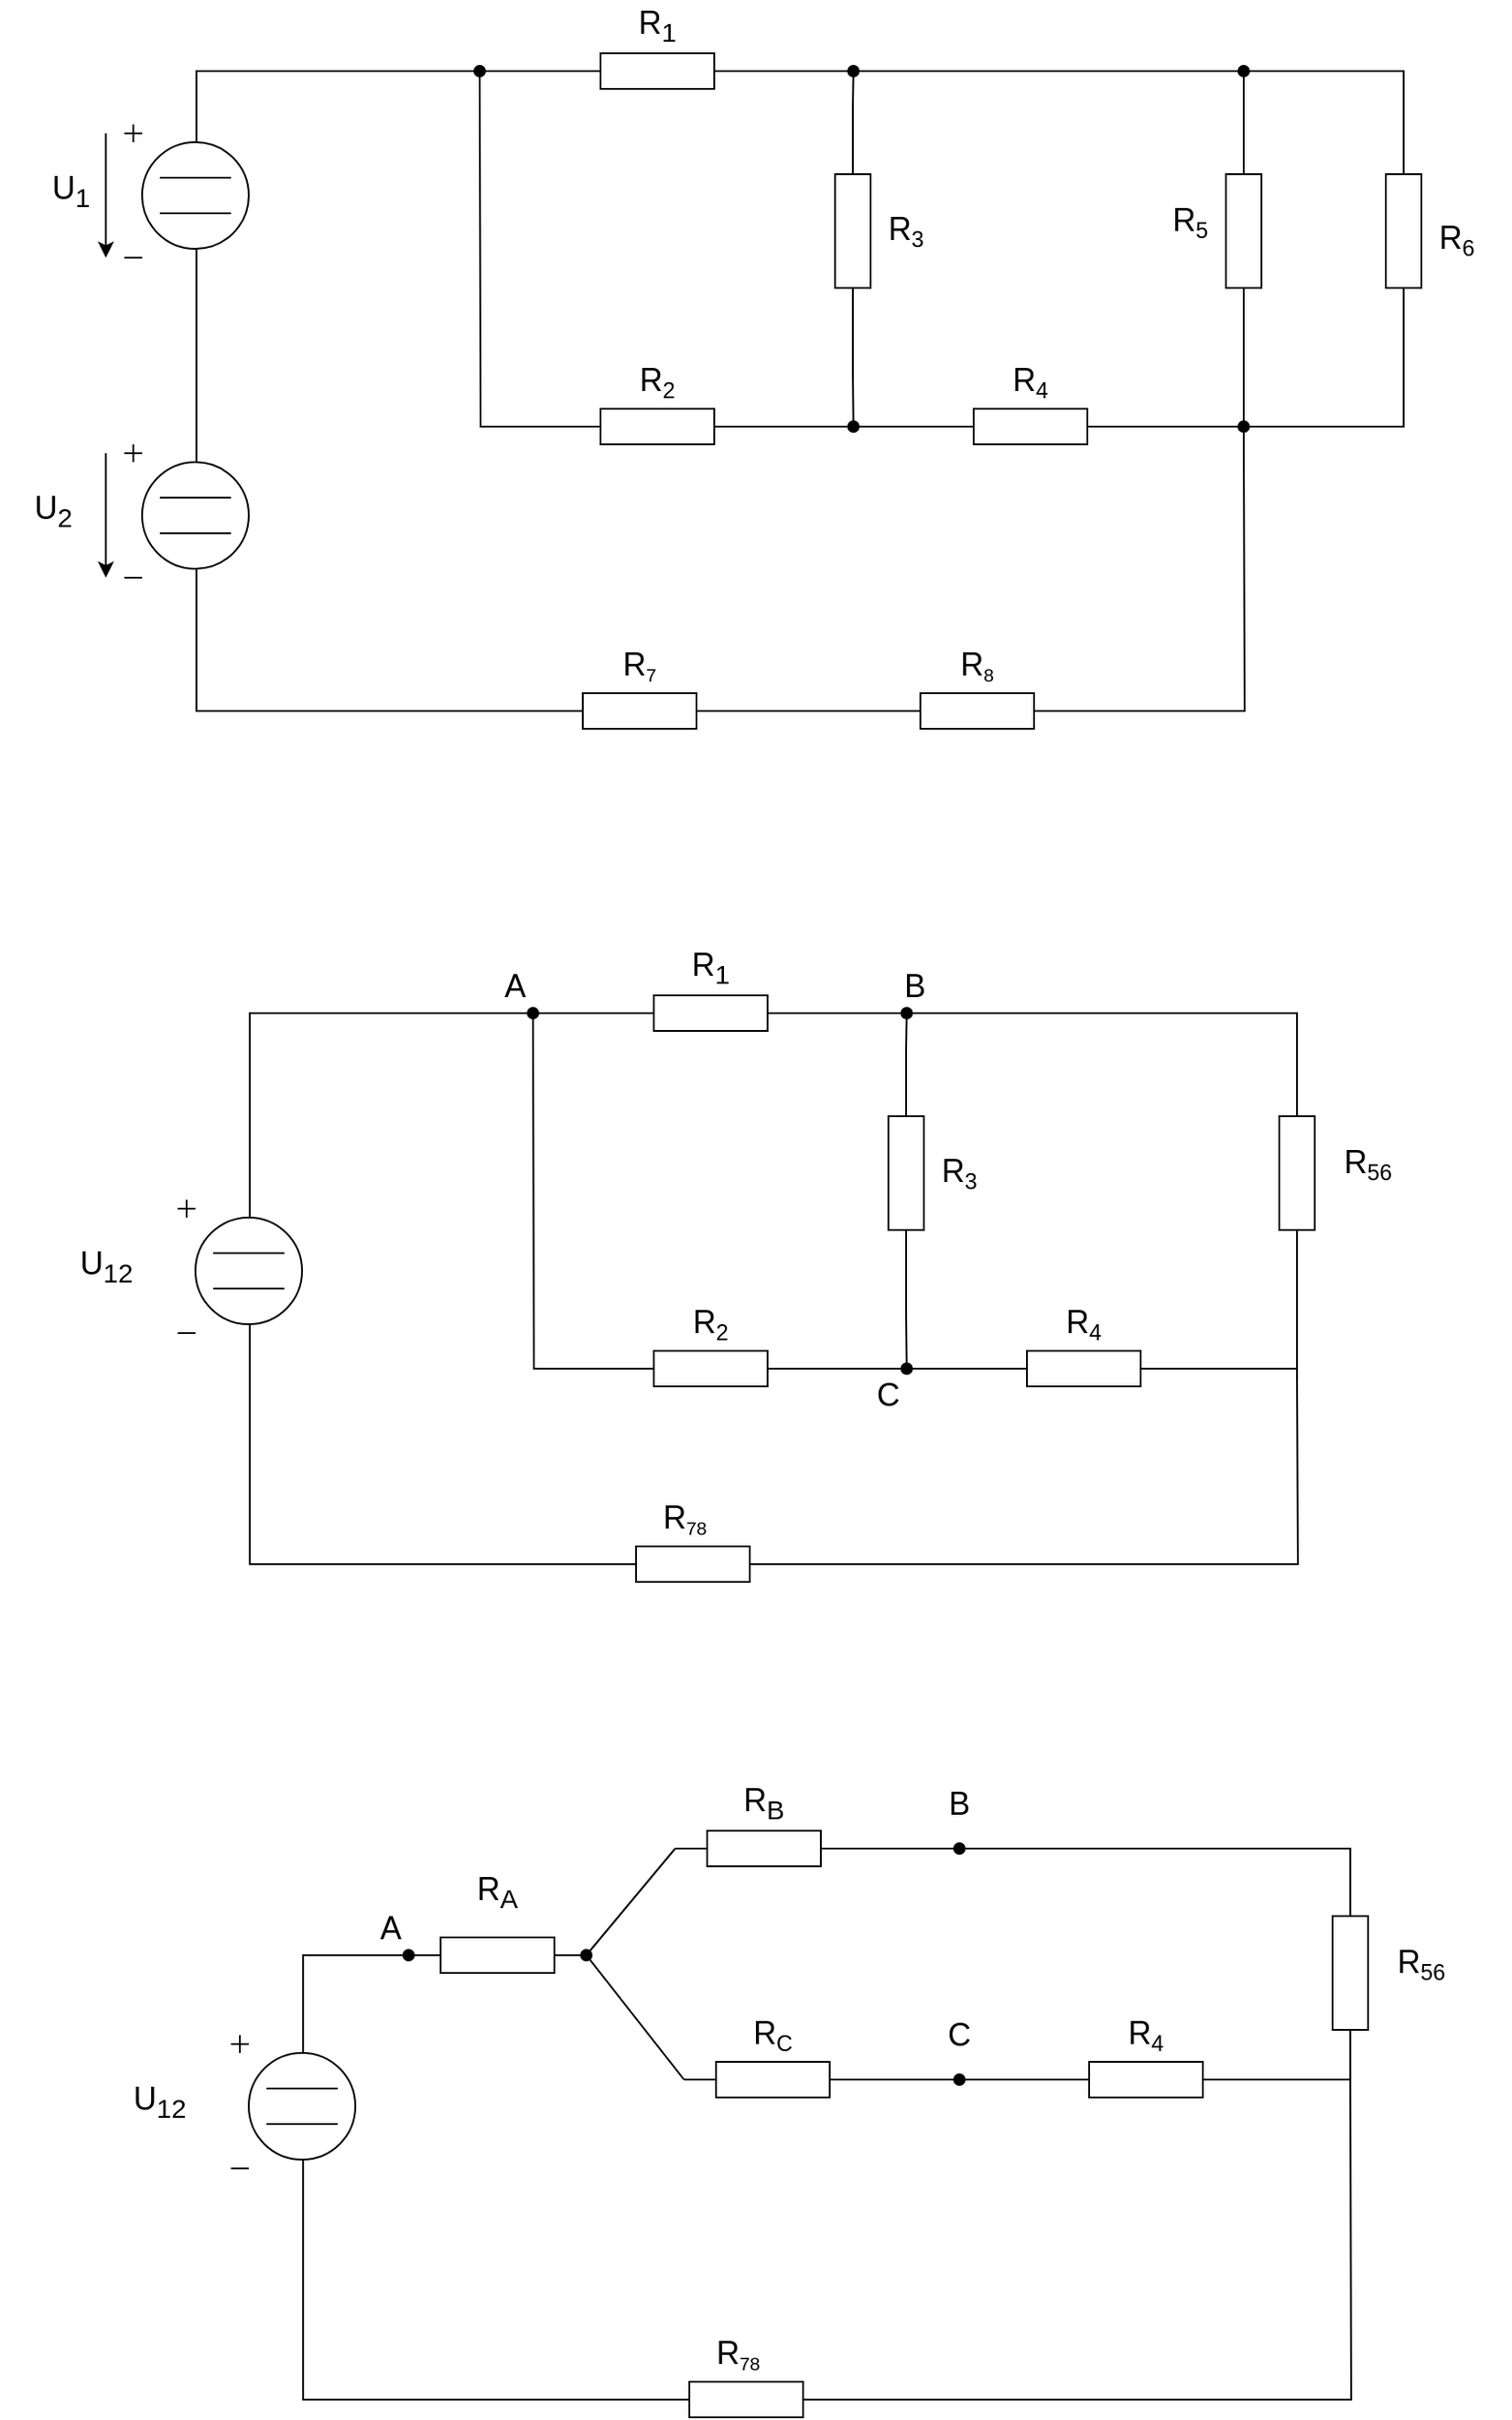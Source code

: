 <mxfile version="22.1.11" type="device">
  <diagram name="Page-1" id="16e2658f-23c8-b752-8be9-c03fbebb8bbe">
    <mxGraphModel dx="1593" dy="776" grid="1" gridSize="10" guides="1" tooltips="1" connect="1" arrows="1" fold="1" page="1" pageScale="1" pageWidth="1100" pageHeight="850" background="none" math="0" shadow="0">
      <root>
        <mxCell id="0" />
        <mxCell id="1" parent="0" />
        <mxCell id="HMnbTDJDtJ2RW0ANeaeE-1" value="" style="pointerEvents=1;verticalLabelPosition=bottom;shadow=0;dashed=0;align=center;html=1;verticalAlign=top;shape=mxgraph.electrical.signal_sources.dc_source_1;" parent="1" vertex="1">
          <mxGeometry x="130" y="310" width="70" height="75" as="geometry" />
        </mxCell>
        <mxCell id="HMnbTDJDtJ2RW0ANeaeE-2" value="" style="pointerEvents=1;verticalLabelPosition=bottom;shadow=0;dashed=0;align=center;html=1;verticalAlign=top;shape=mxgraph.electrical.signal_sources.dc_source_1;" parent="1" vertex="1">
          <mxGeometry x="130" y="490" width="70" height="75" as="geometry" />
        </mxCell>
        <mxCell id="HMnbTDJDtJ2RW0ANeaeE-3" style="edgeStyle=orthogonalEdgeStyle;rounded=0;orthogonalLoop=1;jettySize=auto;html=1;exitX=0.58;exitY=0.135;exitDx=0;exitDy=0;exitPerimeter=0;entryX=0.58;entryY=0.935;entryDx=0;entryDy=0;entryPerimeter=0;endArrow=none;endFill=0;" parent="1" source="HMnbTDJDtJ2RW0ANeaeE-2" target="HMnbTDJDtJ2RW0ANeaeE-1" edge="1">
          <mxGeometry relative="1" as="geometry" />
        </mxCell>
        <mxCell id="HMnbTDJDtJ2RW0ANeaeE-4" value="" style="endArrow=none;html=1;rounded=0;" parent="1" edge="1">
          <mxGeometry width="50" height="50" relative="1" as="geometry">
            <mxPoint x="150" y="340" as="sourcePoint" />
            <mxPoint x="190" y="340" as="targetPoint" />
          </mxGeometry>
        </mxCell>
        <mxCell id="HMnbTDJDtJ2RW0ANeaeE-5" value="" style="endArrow=none;html=1;rounded=0;" parent="1" edge="1">
          <mxGeometry width="50" height="50" relative="1" as="geometry">
            <mxPoint x="150" y="360" as="sourcePoint" />
            <mxPoint x="190" y="360" as="targetPoint" />
          </mxGeometry>
        </mxCell>
        <mxCell id="HMnbTDJDtJ2RW0ANeaeE-6" value="" style="endArrow=none;html=1;rounded=0;" parent="1" edge="1">
          <mxGeometry width="50" height="50" relative="1" as="geometry">
            <mxPoint x="150" y="520" as="sourcePoint" />
            <mxPoint x="190" y="520" as="targetPoint" />
          </mxGeometry>
        </mxCell>
        <mxCell id="HMnbTDJDtJ2RW0ANeaeE-7" value="" style="endArrow=none;html=1;rounded=0;" parent="1" edge="1">
          <mxGeometry width="50" height="50" relative="1" as="geometry">
            <mxPoint x="150" y="540" as="sourcePoint" />
            <mxPoint x="190" y="540" as="targetPoint" />
          </mxGeometry>
        </mxCell>
        <mxCell id="HMnbTDJDtJ2RW0ANeaeE-8" value="" style="pointerEvents=1;verticalLabelPosition=bottom;shadow=0;dashed=0;align=center;html=1;verticalAlign=top;shape=mxgraph.electrical.resistors.resistor_1;" parent="1" vertex="1">
          <mxGeometry x="370" y="630" width="100" height="20" as="geometry" />
        </mxCell>
        <mxCell id="HMnbTDJDtJ2RW0ANeaeE-20" style="edgeStyle=orthogonalEdgeStyle;rounded=0;orthogonalLoop=1;jettySize=auto;html=1;exitX=1;exitY=0.5;exitDx=0;exitDy=0;exitPerimeter=0;endArrow=oval;endFill=1;" parent="1" source="HMnbTDJDtJ2RW0ANeaeE-9" edge="1">
          <mxGeometry relative="1" as="geometry">
            <mxPoint x="760" y="480" as="targetPoint" />
          </mxGeometry>
        </mxCell>
        <mxCell id="HMnbTDJDtJ2RW0ANeaeE-9" value="" style="pointerEvents=1;verticalLabelPosition=bottom;shadow=0;dashed=0;align=center;html=1;verticalAlign=top;shape=mxgraph.electrical.resistors.resistor_1;" parent="1" vertex="1">
          <mxGeometry x="560" y="630" width="100" height="20" as="geometry" />
        </mxCell>
        <mxCell id="HMnbTDJDtJ2RW0ANeaeE-26" style="edgeStyle=orthogonalEdgeStyle;rounded=0;orthogonalLoop=1;jettySize=auto;html=1;exitX=0;exitY=0.5;exitDx=0;exitDy=0;exitPerimeter=0;endArrow=oval;endFill=1;" parent="1" source="HMnbTDJDtJ2RW0ANeaeE-10" edge="1">
          <mxGeometry relative="1" as="geometry">
            <mxPoint x="330" y="280.0" as="targetPoint" />
          </mxGeometry>
        </mxCell>
        <mxCell id="HMnbTDJDtJ2RW0ANeaeE-10" value="" style="pointerEvents=1;verticalLabelPosition=bottom;shadow=0;dashed=0;align=center;html=1;verticalAlign=top;shape=mxgraph.electrical.resistors.resistor_1;" parent="1" vertex="1">
          <mxGeometry x="380" y="470" width="100" height="20" as="geometry" />
        </mxCell>
        <mxCell id="HMnbTDJDtJ2RW0ANeaeE-11" value="" style="pointerEvents=1;verticalLabelPosition=bottom;shadow=0;dashed=0;align=center;html=1;verticalAlign=top;shape=mxgraph.electrical.resistors.resistor_1;" parent="1" vertex="1">
          <mxGeometry x="590" y="470" width="100" height="20" as="geometry" />
        </mxCell>
        <mxCell id="HMnbTDJDtJ2RW0ANeaeE-12" value="" style="pointerEvents=1;verticalLabelPosition=bottom;shadow=0;dashed=0;align=center;html=1;verticalAlign=top;shape=mxgraph.electrical.resistors.resistor_1;" parent="1" vertex="1">
          <mxGeometry x="380" y="270" width="100" height="20" as="geometry" />
        </mxCell>
        <mxCell id="HMnbTDJDtJ2RW0ANeaeE-24" style="edgeStyle=orthogonalEdgeStyle;rounded=0;orthogonalLoop=1;jettySize=auto;html=1;exitX=0;exitY=0.5;exitDx=0;exitDy=0;exitPerimeter=0;endArrow=oval;endFill=1;" parent="1" source="HMnbTDJDtJ2RW0ANeaeE-13" edge="1">
          <mxGeometry relative="1" as="geometry">
            <mxPoint x="540.333" y="280.0" as="targetPoint" />
          </mxGeometry>
        </mxCell>
        <mxCell id="HMnbTDJDtJ2RW0ANeaeE-27" style="edgeStyle=orthogonalEdgeStyle;rounded=0;orthogonalLoop=1;jettySize=auto;html=1;exitX=1;exitY=0.5;exitDx=0;exitDy=0;exitPerimeter=0;endArrow=oval;endFill=1;" parent="1" source="HMnbTDJDtJ2RW0ANeaeE-13" edge="1">
          <mxGeometry relative="1" as="geometry">
            <mxPoint x="540.333" y="480" as="targetPoint" />
          </mxGeometry>
        </mxCell>
        <mxCell id="HMnbTDJDtJ2RW0ANeaeE-13" value="" style="pointerEvents=1;verticalLabelPosition=bottom;shadow=0;dashed=0;align=center;html=1;verticalAlign=top;shape=mxgraph.electrical.resistors.resistor_1;rotation=90;" parent="1" vertex="1">
          <mxGeometry x="490" y="360" width="100" height="20" as="geometry" />
        </mxCell>
        <mxCell id="HMnbTDJDtJ2RW0ANeaeE-14" value="" style="pointerEvents=1;verticalLabelPosition=bottom;shadow=0;dashed=0;align=center;html=1;verticalAlign=top;shape=mxgraph.electrical.resistors.resistor_1;rotation=90;" parent="1" vertex="1">
          <mxGeometry x="710" y="360" width="100" height="20" as="geometry" />
        </mxCell>
        <mxCell id="HMnbTDJDtJ2RW0ANeaeE-19" style="edgeStyle=orthogonalEdgeStyle;rounded=0;orthogonalLoop=1;jettySize=auto;html=1;exitX=1;exitY=0.5;exitDx=0;exitDy=0;exitPerimeter=0;endArrow=none;endFill=0;" parent="1" source="HMnbTDJDtJ2RW0ANeaeE-15" edge="1">
          <mxGeometry relative="1" as="geometry">
            <mxPoint x="760" y="480" as="targetPoint" />
            <Array as="points">
              <mxPoint x="850" y="480" />
            </Array>
          </mxGeometry>
        </mxCell>
        <mxCell id="HMnbTDJDtJ2RW0ANeaeE-22" style="edgeStyle=orthogonalEdgeStyle;rounded=0;orthogonalLoop=1;jettySize=auto;html=1;exitX=0;exitY=0.5;exitDx=0;exitDy=0;exitPerimeter=0;endArrow=oval;endFill=1;" parent="1" source="HMnbTDJDtJ2RW0ANeaeE-15" edge="1">
          <mxGeometry relative="1" as="geometry">
            <mxPoint x="760" y="280.0" as="targetPoint" />
            <Array as="points">
              <mxPoint x="850" y="280" />
            </Array>
          </mxGeometry>
        </mxCell>
        <mxCell id="HMnbTDJDtJ2RW0ANeaeE-15" value="" style="pointerEvents=1;verticalLabelPosition=bottom;shadow=0;dashed=0;align=center;html=1;verticalAlign=top;shape=mxgraph.electrical.resistors.resistor_1;rotation=90;" parent="1" vertex="1">
          <mxGeometry x="800" y="360" width="100" height="20" as="geometry" />
        </mxCell>
        <mxCell id="HMnbTDJDtJ2RW0ANeaeE-16" style="edgeStyle=orthogonalEdgeStyle;rounded=0;orthogonalLoop=1;jettySize=auto;html=1;exitX=0.58;exitY=0.935;exitDx=0;exitDy=0;exitPerimeter=0;entryX=0;entryY=0.5;entryDx=0;entryDy=0;entryPerimeter=0;endArrow=none;endFill=0;" parent="1" source="HMnbTDJDtJ2RW0ANeaeE-2" target="HMnbTDJDtJ2RW0ANeaeE-8" edge="1">
          <mxGeometry relative="1" as="geometry">
            <Array as="points">
              <mxPoint x="171" y="640" />
            </Array>
          </mxGeometry>
        </mxCell>
        <mxCell id="HMnbTDJDtJ2RW0ANeaeE-17" style="edgeStyle=orthogonalEdgeStyle;rounded=0;orthogonalLoop=1;jettySize=auto;html=1;exitX=1;exitY=0.5;exitDx=0;exitDy=0;exitPerimeter=0;entryX=0;entryY=0.5;entryDx=0;entryDy=0;entryPerimeter=0;endArrow=none;endFill=0;" parent="1" source="HMnbTDJDtJ2RW0ANeaeE-8" target="HMnbTDJDtJ2RW0ANeaeE-9" edge="1">
          <mxGeometry relative="1" as="geometry" />
        </mxCell>
        <mxCell id="HMnbTDJDtJ2RW0ANeaeE-18" style="edgeStyle=orthogonalEdgeStyle;rounded=0;orthogonalLoop=1;jettySize=auto;html=1;exitX=1;exitY=0.5;exitDx=0;exitDy=0;exitPerimeter=0;entryX=1;entryY=0.5;entryDx=0;entryDy=0;entryPerimeter=0;endArrow=none;endFill=0;" parent="1" source="HMnbTDJDtJ2RW0ANeaeE-11" target="HMnbTDJDtJ2RW0ANeaeE-14" edge="1">
          <mxGeometry relative="1" as="geometry" />
        </mxCell>
        <mxCell id="HMnbTDJDtJ2RW0ANeaeE-21" style="edgeStyle=orthogonalEdgeStyle;rounded=0;orthogonalLoop=1;jettySize=auto;html=1;exitX=1;exitY=0.5;exitDx=0;exitDy=0;exitPerimeter=0;entryX=0;entryY=0.5;entryDx=0;entryDy=0;entryPerimeter=0;endArrow=none;endFill=0;" parent="1" source="HMnbTDJDtJ2RW0ANeaeE-12" target="HMnbTDJDtJ2RW0ANeaeE-14" edge="1">
          <mxGeometry relative="1" as="geometry" />
        </mxCell>
        <mxCell id="HMnbTDJDtJ2RW0ANeaeE-23" style="edgeStyle=orthogonalEdgeStyle;rounded=0;orthogonalLoop=1;jettySize=auto;html=1;exitX=0.58;exitY=0.135;exitDx=0;exitDy=0;exitPerimeter=0;entryX=0;entryY=0.5;entryDx=0;entryDy=0;entryPerimeter=0;endArrow=none;endFill=0;" parent="1" source="HMnbTDJDtJ2RW0ANeaeE-1" target="HMnbTDJDtJ2RW0ANeaeE-12" edge="1">
          <mxGeometry relative="1" as="geometry">
            <Array as="points">
              <mxPoint x="171" y="280" />
            </Array>
          </mxGeometry>
        </mxCell>
        <mxCell id="HMnbTDJDtJ2RW0ANeaeE-25" style="edgeStyle=orthogonalEdgeStyle;rounded=0;orthogonalLoop=1;jettySize=auto;html=1;exitX=1;exitY=0.5;exitDx=0;exitDy=0;exitPerimeter=0;entryX=0;entryY=0.5;entryDx=0;entryDy=0;entryPerimeter=0;endArrow=none;endFill=0;" parent="1" source="HMnbTDJDtJ2RW0ANeaeE-10" target="HMnbTDJDtJ2RW0ANeaeE-11" edge="1">
          <mxGeometry relative="1" as="geometry" />
        </mxCell>
        <mxCell id="HMnbTDJDtJ2RW0ANeaeE-28" value="&lt;font style=&quot;font-size: 18px;&quot;&gt;U&lt;sub&gt;1&lt;/sub&gt;&lt;/font&gt;" style="text;html=1;strokeColor=none;fillColor=none;align=center;verticalAlign=middle;whiteSpace=wrap;rounded=0;" parent="1" vertex="1">
          <mxGeometry x="70" y="332.5" width="60" height="30" as="geometry" />
        </mxCell>
        <mxCell id="HMnbTDJDtJ2RW0ANeaeE-29" value="&lt;font style=&quot;font-size: 18px;&quot;&gt;U&lt;sub&gt;2&lt;/sub&gt;&lt;/font&gt;" style="text;html=1;strokeColor=none;fillColor=none;align=center;verticalAlign=middle;whiteSpace=wrap;rounded=0;" parent="1" vertex="1">
          <mxGeometry x="60" y="512.5" width="60" height="30" as="geometry" />
        </mxCell>
        <mxCell id="HMnbTDJDtJ2RW0ANeaeE-30" value="&lt;span style=&quot;font-size: 18px;&quot;&gt;R&lt;sub&gt;1&lt;/sub&gt;&lt;/span&gt;" style="text;html=1;strokeColor=none;fillColor=none;align=center;verticalAlign=middle;whiteSpace=wrap;rounded=0;" parent="1" vertex="1">
          <mxGeometry x="400" y="240" width="60" height="30" as="geometry" />
        </mxCell>
        <mxCell id="HMnbTDJDtJ2RW0ANeaeE-31" value="&lt;span style=&quot;font-size: 18px;&quot;&gt;R&lt;/span&gt;&lt;span style=&quot;font-size: 15px;&quot;&gt;&lt;sub&gt;2&lt;/sub&gt;&lt;/span&gt;" style="text;html=1;strokeColor=none;fillColor=none;align=center;verticalAlign=middle;whiteSpace=wrap;rounded=0;" parent="1" vertex="1">
          <mxGeometry x="400" y="440" width="60" height="30" as="geometry" />
        </mxCell>
        <mxCell id="HMnbTDJDtJ2RW0ANeaeE-32" value="&lt;span style=&quot;font-size: 18px;&quot;&gt;R&lt;/span&gt;&lt;span style=&quot;font-size: 15px;&quot;&gt;&lt;sub&gt;3&lt;/sub&gt;&lt;/span&gt;" style="text;html=1;strokeColor=none;fillColor=none;align=center;verticalAlign=middle;whiteSpace=wrap;rounded=0;" parent="1" vertex="1">
          <mxGeometry x="540" y="355" width="60" height="30" as="geometry" />
        </mxCell>
        <mxCell id="HMnbTDJDtJ2RW0ANeaeE-33" value="&lt;span style=&quot;font-size: 18px;&quot;&gt;R&lt;/span&gt;&lt;span style=&quot;font-size: 15px;&quot;&gt;&lt;sub&gt;4&lt;/sub&gt;&lt;/span&gt;" style="text;html=1;strokeColor=none;fillColor=none;align=center;verticalAlign=middle;whiteSpace=wrap;rounded=0;" parent="1" vertex="1">
          <mxGeometry x="610" y="440" width="60" height="30" as="geometry" />
        </mxCell>
        <mxCell id="HMnbTDJDtJ2RW0ANeaeE-34" value="&lt;span style=&quot;font-size: 18px;&quot;&gt;R&lt;/span&gt;&lt;span style=&quot;font-size: 15px;&quot;&gt;&lt;sub&gt;5&lt;/sub&gt;&lt;/span&gt;" style="text;html=1;strokeColor=none;fillColor=none;align=center;verticalAlign=middle;whiteSpace=wrap;rounded=0;" parent="1" vertex="1">
          <mxGeometry x="700" y="350" width="60" height="30" as="geometry" />
        </mxCell>
        <mxCell id="HMnbTDJDtJ2RW0ANeaeE-35" value="&lt;span style=&quot;font-size: 18px;&quot;&gt;R&lt;/span&gt;&lt;span style=&quot;font-size: 15px;&quot;&gt;&lt;sub&gt;6&lt;/sub&gt;&lt;/span&gt;" style="text;html=1;strokeColor=none;fillColor=none;align=center;verticalAlign=middle;whiteSpace=wrap;rounded=0;" parent="1" vertex="1">
          <mxGeometry x="850" y="360" width="60" height="30" as="geometry" />
        </mxCell>
        <mxCell id="HMnbTDJDtJ2RW0ANeaeE-36" value="&lt;span style=&quot;font-size: 18px;&quot;&gt;R&lt;/span&gt;&lt;span style=&quot;font-size: 12.5px;&quot;&gt;&lt;sub&gt;7&lt;/sub&gt;&lt;/span&gt;" style="text;html=1;strokeColor=none;fillColor=none;align=center;verticalAlign=middle;whiteSpace=wrap;rounded=0;" parent="1" vertex="1">
          <mxGeometry x="390" y="600" width="60" height="30" as="geometry" />
        </mxCell>
        <mxCell id="HMnbTDJDtJ2RW0ANeaeE-37" value="&lt;span style=&quot;font-size: 18px;&quot;&gt;R&lt;/span&gt;&lt;span style=&quot;font-size: 12.5px;&quot;&gt;&lt;sub&gt;8&lt;/sub&gt;&lt;/span&gt;" style="text;html=1;strokeColor=none;fillColor=none;align=center;verticalAlign=middle;whiteSpace=wrap;rounded=0;" parent="1" vertex="1">
          <mxGeometry x="580" y="600" width="60" height="30" as="geometry" />
        </mxCell>
        <mxCell id="HMnbTDJDtJ2RW0ANeaeE-38" value="" style="pointerEvents=1;verticalLabelPosition=bottom;shadow=0;dashed=0;align=center;html=1;verticalAlign=top;shape=mxgraph.electrical.signal_sources.dc_source_1;" parent="1" vertex="1">
          <mxGeometry x="160" y="915" width="70" height="75" as="geometry" />
        </mxCell>
        <mxCell id="HMnbTDJDtJ2RW0ANeaeE-41" value="" style="endArrow=none;html=1;rounded=0;" parent="1" edge="1">
          <mxGeometry width="50" height="50" relative="1" as="geometry">
            <mxPoint x="180" y="945" as="sourcePoint" />
            <mxPoint x="220" y="945" as="targetPoint" />
          </mxGeometry>
        </mxCell>
        <mxCell id="HMnbTDJDtJ2RW0ANeaeE-42" value="" style="endArrow=none;html=1;rounded=0;" parent="1" edge="1">
          <mxGeometry width="50" height="50" relative="1" as="geometry">
            <mxPoint x="180" y="965" as="sourcePoint" />
            <mxPoint x="220" y="965" as="targetPoint" />
          </mxGeometry>
        </mxCell>
        <mxCell id="HMnbTDJDtJ2RW0ANeaeE-75" style="edgeStyle=orthogonalEdgeStyle;rounded=0;orthogonalLoop=1;jettySize=auto;html=1;exitX=1;exitY=0.5;exitDx=0;exitDy=0;exitPerimeter=0;endArrow=none;endFill=0;" parent="1" source="HMnbTDJDtJ2RW0ANeaeE-45" edge="1">
          <mxGeometry relative="1" as="geometry">
            <mxPoint x="790" y="1010" as="targetPoint" />
          </mxGeometry>
        </mxCell>
        <mxCell id="HMnbTDJDtJ2RW0ANeaeE-45" value="" style="pointerEvents=1;verticalLabelPosition=bottom;shadow=0;dashed=0;align=center;html=1;verticalAlign=top;shape=mxgraph.electrical.resistors.resistor_1;" parent="1" vertex="1">
          <mxGeometry x="400" y="1110" width="100" height="20" as="geometry" />
        </mxCell>
        <mxCell id="HMnbTDJDtJ2RW0ANeaeE-48" style="edgeStyle=orthogonalEdgeStyle;rounded=0;orthogonalLoop=1;jettySize=auto;html=1;exitX=0;exitY=0.5;exitDx=0;exitDy=0;exitPerimeter=0;endArrow=oval;endFill=1;" parent="1" source="HMnbTDJDtJ2RW0ANeaeE-49" edge="1">
          <mxGeometry relative="1" as="geometry">
            <mxPoint x="360" y="810.0" as="targetPoint" />
          </mxGeometry>
        </mxCell>
        <mxCell id="HMnbTDJDtJ2RW0ANeaeE-49" value="" style="pointerEvents=1;verticalLabelPosition=bottom;shadow=0;dashed=0;align=center;html=1;verticalAlign=top;shape=mxgraph.electrical.resistors.resistor_1;" parent="1" vertex="1">
          <mxGeometry x="410" y="1000" width="100" height="20" as="geometry" />
        </mxCell>
        <mxCell id="HMnbTDJDtJ2RW0ANeaeE-50" value="" style="pointerEvents=1;verticalLabelPosition=bottom;shadow=0;dashed=0;align=center;html=1;verticalAlign=top;shape=mxgraph.electrical.resistors.resistor_1;" parent="1" vertex="1">
          <mxGeometry x="620" y="1000" width="100" height="20" as="geometry" />
        </mxCell>
        <mxCell id="HMnbTDJDtJ2RW0ANeaeE-51" value="" style="pointerEvents=1;verticalLabelPosition=bottom;shadow=0;dashed=0;align=center;html=1;verticalAlign=top;shape=mxgraph.electrical.resistors.resistor_1;" parent="1" vertex="1">
          <mxGeometry x="410" y="800" width="100" height="20" as="geometry" />
        </mxCell>
        <mxCell id="HMnbTDJDtJ2RW0ANeaeE-52" style="edgeStyle=orthogonalEdgeStyle;rounded=0;orthogonalLoop=1;jettySize=auto;html=1;exitX=0;exitY=0.5;exitDx=0;exitDy=0;exitPerimeter=0;endArrow=oval;endFill=1;" parent="1" source="HMnbTDJDtJ2RW0ANeaeE-54" edge="1">
          <mxGeometry relative="1" as="geometry">
            <mxPoint x="570.333" y="810.0" as="targetPoint" />
          </mxGeometry>
        </mxCell>
        <mxCell id="HMnbTDJDtJ2RW0ANeaeE-53" style="edgeStyle=orthogonalEdgeStyle;rounded=0;orthogonalLoop=1;jettySize=auto;html=1;exitX=1;exitY=0.5;exitDx=0;exitDy=0;exitPerimeter=0;endArrow=oval;endFill=1;" parent="1" source="HMnbTDJDtJ2RW0ANeaeE-54" edge="1">
          <mxGeometry relative="1" as="geometry">
            <mxPoint x="570.333" y="1010" as="targetPoint" />
          </mxGeometry>
        </mxCell>
        <mxCell id="HMnbTDJDtJ2RW0ANeaeE-54" value="" style="pointerEvents=1;verticalLabelPosition=bottom;shadow=0;dashed=0;align=center;html=1;verticalAlign=top;shape=mxgraph.electrical.resistors.resistor_1;rotation=90;" parent="1" vertex="1">
          <mxGeometry x="520" y="890" width="100" height="20" as="geometry" />
        </mxCell>
        <mxCell id="HMnbTDJDtJ2RW0ANeaeE-55" value="" style="pointerEvents=1;verticalLabelPosition=bottom;shadow=0;dashed=0;align=center;html=1;verticalAlign=top;shape=mxgraph.electrical.resistors.resistor_1;rotation=90;" parent="1" vertex="1">
          <mxGeometry x="740" y="890" width="100" height="20" as="geometry" />
        </mxCell>
        <mxCell id="HMnbTDJDtJ2RW0ANeaeE-59" style="edgeStyle=orthogonalEdgeStyle;rounded=0;orthogonalLoop=1;jettySize=auto;html=1;exitX=0.58;exitY=0.935;exitDx=0;exitDy=0;exitPerimeter=0;entryX=0;entryY=0.5;entryDx=0;entryDy=0;entryPerimeter=0;endArrow=none;endFill=0;" parent="1" source="HMnbTDJDtJ2RW0ANeaeE-38" target="HMnbTDJDtJ2RW0ANeaeE-45" edge="1">
          <mxGeometry relative="1" as="geometry">
            <Array as="points">
              <mxPoint x="201" y="1120" />
            </Array>
            <mxPoint x="200.6" y="1090.125" as="sourcePoint" />
          </mxGeometry>
        </mxCell>
        <mxCell id="HMnbTDJDtJ2RW0ANeaeE-61" style="edgeStyle=orthogonalEdgeStyle;rounded=0;orthogonalLoop=1;jettySize=auto;html=1;exitX=1;exitY=0.5;exitDx=0;exitDy=0;exitPerimeter=0;entryX=1;entryY=0.5;entryDx=0;entryDy=0;entryPerimeter=0;endArrow=none;endFill=0;" parent="1" source="HMnbTDJDtJ2RW0ANeaeE-50" target="HMnbTDJDtJ2RW0ANeaeE-55" edge="1">
          <mxGeometry relative="1" as="geometry" />
        </mxCell>
        <mxCell id="HMnbTDJDtJ2RW0ANeaeE-62" style="edgeStyle=orthogonalEdgeStyle;rounded=0;orthogonalLoop=1;jettySize=auto;html=1;exitX=1;exitY=0.5;exitDx=0;exitDy=0;exitPerimeter=0;entryX=0;entryY=0.5;entryDx=0;entryDy=0;entryPerimeter=0;endArrow=none;endFill=0;" parent="1" source="HMnbTDJDtJ2RW0ANeaeE-51" target="HMnbTDJDtJ2RW0ANeaeE-55" edge="1">
          <mxGeometry relative="1" as="geometry" />
        </mxCell>
        <mxCell id="HMnbTDJDtJ2RW0ANeaeE-63" style="edgeStyle=orthogonalEdgeStyle;rounded=0;orthogonalLoop=1;jettySize=auto;html=1;exitX=0.58;exitY=0.135;exitDx=0;exitDy=0;exitPerimeter=0;entryX=0;entryY=0.5;entryDx=0;entryDy=0;entryPerimeter=0;endArrow=none;endFill=0;" parent="1" source="HMnbTDJDtJ2RW0ANeaeE-38" target="HMnbTDJDtJ2RW0ANeaeE-51" edge="1">
          <mxGeometry relative="1" as="geometry">
            <Array as="points">
              <mxPoint x="201" y="810" />
            </Array>
          </mxGeometry>
        </mxCell>
        <mxCell id="HMnbTDJDtJ2RW0ANeaeE-64" style="edgeStyle=orthogonalEdgeStyle;rounded=0;orthogonalLoop=1;jettySize=auto;html=1;exitX=1;exitY=0.5;exitDx=0;exitDy=0;exitPerimeter=0;entryX=0;entryY=0.5;entryDx=0;entryDy=0;entryPerimeter=0;endArrow=none;endFill=0;" parent="1" source="HMnbTDJDtJ2RW0ANeaeE-49" target="HMnbTDJDtJ2RW0ANeaeE-50" edge="1">
          <mxGeometry relative="1" as="geometry" />
        </mxCell>
        <mxCell id="HMnbTDJDtJ2RW0ANeaeE-65" value="&lt;font style=&quot;font-size: 18px;&quot;&gt;U&lt;sub&gt;12&lt;/sub&gt;&lt;/font&gt;" style="text;html=1;strokeColor=none;fillColor=none;align=center;verticalAlign=middle;whiteSpace=wrap;rounded=0;" parent="1" vertex="1">
          <mxGeometry x="90" y="937.5" width="60" height="30" as="geometry" />
        </mxCell>
        <mxCell id="HMnbTDJDtJ2RW0ANeaeE-67" value="&lt;span style=&quot;font-size: 18px;&quot;&gt;R&lt;sub&gt;1&lt;/sub&gt;&lt;/span&gt;" style="text;html=1;strokeColor=none;fillColor=none;align=center;verticalAlign=middle;whiteSpace=wrap;rounded=0;" parent="1" vertex="1">
          <mxGeometry x="430" y="770" width="60" height="30" as="geometry" />
        </mxCell>
        <mxCell id="HMnbTDJDtJ2RW0ANeaeE-68" value="&lt;span style=&quot;font-size: 18px;&quot;&gt;R&lt;/span&gt;&lt;span style=&quot;font-size: 15px;&quot;&gt;&lt;sub&gt;2&lt;/sub&gt;&lt;/span&gt;" style="text;html=1;strokeColor=none;fillColor=none;align=center;verticalAlign=middle;whiteSpace=wrap;rounded=0;" parent="1" vertex="1">
          <mxGeometry x="430" y="970" width="60" height="30" as="geometry" />
        </mxCell>
        <mxCell id="HMnbTDJDtJ2RW0ANeaeE-69" value="&lt;span style=&quot;font-size: 18px;&quot;&gt;R&lt;/span&gt;&lt;span style=&quot;font-size: 15px;&quot;&gt;&lt;sub&gt;3&lt;/sub&gt;&lt;/span&gt;" style="text;html=1;strokeColor=none;fillColor=none;align=center;verticalAlign=middle;whiteSpace=wrap;rounded=0;" parent="1" vertex="1">
          <mxGeometry x="570" y="885" width="60" height="30" as="geometry" />
        </mxCell>
        <mxCell id="HMnbTDJDtJ2RW0ANeaeE-70" value="&lt;span style=&quot;font-size: 18px;&quot;&gt;R&lt;/span&gt;&lt;span style=&quot;font-size: 15px;&quot;&gt;&lt;sub&gt;4&lt;/sub&gt;&lt;/span&gt;" style="text;html=1;strokeColor=none;fillColor=none;align=center;verticalAlign=middle;whiteSpace=wrap;rounded=0;" parent="1" vertex="1">
          <mxGeometry x="640" y="970" width="60" height="30" as="geometry" />
        </mxCell>
        <mxCell id="HMnbTDJDtJ2RW0ANeaeE-71" value="&lt;span style=&quot;font-size: 18px;&quot;&gt;R&lt;/span&gt;&lt;span style=&quot;font-size: 15px;&quot;&gt;&lt;sub&gt;56&lt;/sub&gt;&lt;/span&gt;" style="text;html=1;strokeColor=none;fillColor=none;align=center;verticalAlign=middle;whiteSpace=wrap;rounded=0;" parent="1" vertex="1">
          <mxGeometry x="800" y="880" width="60" height="30" as="geometry" />
        </mxCell>
        <mxCell id="HMnbTDJDtJ2RW0ANeaeE-74" value="&lt;span style=&quot;font-size: 18px;&quot;&gt;R&lt;/span&gt;&lt;span style=&quot;font-size: 12.5px;&quot;&gt;&lt;sub&gt;78&lt;/sub&gt;&lt;/span&gt;" style="text;html=1;strokeColor=none;fillColor=none;align=center;verticalAlign=middle;whiteSpace=wrap;rounded=0;" parent="1" vertex="1">
          <mxGeometry x="421" y="1080" width="49" height="30" as="geometry" />
        </mxCell>
        <mxCell id="HMnbTDJDtJ2RW0ANeaeE-76" value="" style="endArrow=classic;html=1;rounded=0;" parent="1" edge="1">
          <mxGeometry width="50" height="50" relative="1" as="geometry">
            <mxPoint x="119.58" y="315" as="sourcePoint" />
            <mxPoint x="119.58" y="385" as="targetPoint" />
          </mxGeometry>
        </mxCell>
        <mxCell id="HMnbTDJDtJ2RW0ANeaeE-77" value="" style="endArrow=classic;html=1;rounded=0;" parent="1" edge="1">
          <mxGeometry width="50" height="50" relative="1" as="geometry">
            <mxPoint x="119.58" y="495" as="sourcePoint" />
            <mxPoint x="119.58" y="565" as="targetPoint" />
          </mxGeometry>
        </mxCell>
        <mxCell id="ILTzUQyafyQ3M-tLoAho-1" value="" style="pointerEvents=1;verticalLabelPosition=bottom;shadow=0;dashed=0;align=center;html=1;verticalAlign=top;shape=mxgraph.electrical.signal_sources.dc_source_1;" vertex="1" parent="1">
          <mxGeometry x="190" y="1385" width="70" height="75" as="geometry" />
        </mxCell>
        <mxCell id="ILTzUQyafyQ3M-tLoAho-2" value="" style="endArrow=none;html=1;rounded=0;" edge="1" parent="1">
          <mxGeometry width="50" height="50" relative="1" as="geometry">
            <mxPoint x="210" y="1415" as="sourcePoint" />
            <mxPoint x="250" y="1415" as="targetPoint" />
          </mxGeometry>
        </mxCell>
        <mxCell id="ILTzUQyafyQ3M-tLoAho-3" value="" style="endArrow=none;html=1;rounded=0;" edge="1" parent="1">
          <mxGeometry width="50" height="50" relative="1" as="geometry">
            <mxPoint x="210" y="1435" as="sourcePoint" />
            <mxPoint x="250" y="1435" as="targetPoint" />
          </mxGeometry>
        </mxCell>
        <mxCell id="ILTzUQyafyQ3M-tLoAho-4" style="edgeStyle=orthogonalEdgeStyle;rounded=0;orthogonalLoop=1;jettySize=auto;html=1;exitX=1;exitY=0.5;exitDx=0;exitDy=0;exitPerimeter=0;endArrow=none;endFill=0;" edge="1" parent="1" source="ILTzUQyafyQ3M-tLoAho-5">
          <mxGeometry relative="1" as="geometry">
            <mxPoint x="820" y="1410" as="targetPoint" />
          </mxGeometry>
        </mxCell>
        <mxCell id="ILTzUQyafyQ3M-tLoAho-5" value="" style="pointerEvents=1;verticalLabelPosition=bottom;shadow=0;dashed=0;align=center;html=1;verticalAlign=top;shape=mxgraph.electrical.resistors.resistor_1;" vertex="1" parent="1">
          <mxGeometry x="430" y="1580" width="100" height="20" as="geometry" />
        </mxCell>
        <mxCell id="ILTzUQyafyQ3M-tLoAho-6" style="rounded=0;orthogonalLoop=1;jettySize=auto;html=1;exitX=0;exitY=0.5;exitDx=0;exitDy=0;exitPerimeter=0;endArrow=oval;endFill=1;entryX=1;entryY=0.5;entryDx=0;entryDy=0;entryPerimeter=0;" edge="1" parent="1" source="ILTzUQyafyQ3M-tLoAho-7" target="ILTzUQyafyQ3M-tLoAho-26">
          <mxGeometry relative="1" as="geometry">
            <mxPoint x="390" y="1340" as="targetPoint" />
          </mxGeometry>
        </mxCell>
        <mxCell id="ILTzUQyafyQ3M-tLoAho-28" style="edgeStyle=orthogonalEdgeStyle;rounded=0;orthogonalLoop=1;jettySize=auto;html=1;exitX=1;exitY=0.5;exitDx=0;exitDy=0;exitPerimeter=0;endArrow=oval;endFill=1;" edge="1" parent="1" source="ILTzUQyafyQ3M-tLoAho-7">
          <mxGeometry relative="1" as="geometry">
            <mxPoint x="600" y="1410" as="targetPoint" />
          </mxGeometry>
        </mxCell>
        <mxCell id="ILTzUQyafyQ3M-tLoAho-7" value="" style="pointerEvents=1;verticalLabelPosition=bottom;shadow=0;dashed=0;align=center;html=1;verticalAlign=top;shape=mxgraph.electrical.resistors.resistor_1;" vertex="1" parent="1">
          <mxGeometry x="445" y="1400" width="100" height="20" as="geometry" />
        </mxCell>
        <mxCell id="ILTzUQyafyQ3M-tLoAho-29" style="edgeStyle=orthogonalEdgeStyle;rounded=0;orthogonalLoop=1;jettySize=auto;html=1;exitX=0;exitY=0.5;exitDx=0;exitDy=0;exitPerimeter=0;endArrow=none;endFill=0;" edge="1" parent="1" source="ILTzUQyafyQ3M-tLoAho-8">
          <mxGeometry relative="1" as="geometry">
            <mxPoint x="600" y="1410" as="targetPoint" />
          </mxGeometry>
        </mxCell>
        <mxCell id="ILTzUQyafyQ3M-tLoAho-8" value="" style="pointerEvents=1;verticalLabelPosition=bottom;shadow=0;dashed=0;align=center;html=1;verticalAlign=top;shape=mxgraph.electrical.resistors.resistor_1;" vertex="1" parent="1">
          <mxGeometry x="655" y="1400" width="100" height="20" as="geometry" />
        </mxCell>
        <mxCell id="ILTzUQyafyQ3M-tLoAho-27" style="rounded=0;orthogonalLoop=1;jettySize=auto;html=1;exitX=0;exitY=0.5;exitDx=0;exitDy=0;exitPerimeter=0;entryX=1;entryY=0.5;entryDx=0;entryDy=0;entryPerimeter=0;endArrow=none;endFill=0;" edge="1" parent="1" source="ILTzUQyafyQ3M-tLoAho-9" target="ILTzUQyafyQ3M-tLoAho-26">
          <mxGeometry relative="1" as="geometry">
            <mxPoint x="400" y="1320" as="targetPoint" />
          </mxGeometry>
        </mxCell>
        <mxCell id="ILTzUQyafyQ3M-tLoAho-30" style="edgeStyle=orthogonalEdgeStyle;rounded=0;orthogonalLoop=1;jettySize=auto;html=1;exitX=1;exitY=0.5;exitDx=0;exitDy=0;exitPerimeter=0;endArrow=oval;endFill=1;" edge="1" parent="1" source="ILTzUQyafyQ3M-tLoAho-9">
          <mxGeometry relative="1" as="geometry">
            <mxPoint x="600" y="1280" as="targetPoint" />
          </mxGeometry>
        </mxCell>
        <mxCell id="ILTzUQyafyQ3M-tLoAho-9" value="" style="pointerEvents=1;verticalLabelPosition=bottom;shadow=0;dashed=0;align=center;html=1;verticalAlign=top;shape=mxgraph.electrical.resistors.resistor_1;" vertex="1" parent="1">
          <mxGeometry x="440" y="1270" width="100" height="20" as="geometry" />
        </mxCell>
        <mxCell id="ILTzUQyafyQ3M-tLoAho-31" style="edgeStyle=orthogonalEdgeStyle;rounded=0;orthogonalLoop=1;jettySize=auto;html=1;exitX=0;exitY=0.5;exitDx=0;exitDy=0;exitPerimeter=0;endArrow=none;endFill=0;" edge="1" parent="1" source="ILTzUQyafyQ3M-tLoAho-13">
          <mxGeometry relative="1" as="geometry">
            <mxPoint x="590" y="1280" as="targetPoint" />
            <Array as="points">
              <mxPoint x="820" y="1280" />
            </Array>
          </mxGeometry>
        </mxCell>
        <mxCell id="ILTzUQyafyQ3M-tLoAho-13" value="" style="pointerEvents=1;verticalLabelPosition=bottom;shadow=0;dashed=0;align=center;html=1;verticalAlign=top;shape=mxgraph.electrical.resistors.resistor_1;rotation=90;" vertex="1" parent="1">
          <mxGeometry x="770" y="1340" width="100" height="20" as="geometry" />
        </mxCell>
        <mxCell id="ILTzUQyafyQ3M-tLoAho-14" style="edgeStyle=orthogonalEdgeStyle;rounded=0;orthogonalLoop=1;jettySize=auto;html=1;exitX=0.58;exitY=0.935;exitDx=0;exitDy=0;exitPerimeter=0;entryX=0;entryY=0.5;entryDx=0;entryDy=0;entryPerimeter=0;endArrow=none;endFill=0;" edge="1" parent="1" source="ILTzUQyafyQ3M-tLoAho-1" target="ILTzUQyafyQ3M-tLoAho-5">
          <mxGeometry relative="1" as="geometry">
            <Array as="points">
              <mxPoint x="231" y="1590" />
            </Array>
            <mxPoint x="230.6" y="1560.125" as="sourcePoint" />
          </mxGeometry>
        </mxCell>
        <mxCell id="ILTzUQyafyQ3M-tLoAho-15" style="edgeStyle=orthogonalEdgeStyle;rounded=0;orthogonalLoop=1;jettySize=auto;html=1;exitX=1;exitY=0.5;exitDx=0;exitDy=0;exitPerimeter=0;entryX=1;entryY=0.5;entryDx=0;entryDy=0;entryPerimeter=0;endArrow=none;endFill=0;" edge="1" parent="1" source="ILTzUQyafyQ3M-tLoAho-8" target="ILTzUQyafyQ3M-tLoAho-13">
          <mxGeometry relative="1" as="geometry">
            <Array as="points">
              <mxPoint x="820" y="1410" />
            </Array>
          </mxGeometry>
        </mxCell>
        <mxCell id="ILTzUQyafyQ3M-tLoAho-19" value="&lt;font style=&quot;font-size: 18px;&quot;&gt;U&lt;sub&gt;12&lt;/sub&gt;&lt;/font&gt;" style="text;html=1;strokeColor=none;fillColor=none;align=center;verticalAlign=middle;whiteSpace=wrap;rounded=0;" vertex="1" parent="1">
          <mxGeometry x="120" y="1407.5" width="60" height="30" as="geometry" />
        </mxCell>
        <mxCell id="ILTzUQyafyQ3M-tLoAho-20" value="&lt;span style=&quot;font-size: 18px;&quot;&gt;R&lt;sub&gt;B&lt;/sub&gt;&lt;/span&gt;" style="text;html=1;strokeColor=none;fillColor=none;align=center;verticalAlign=middle;whiteSpace=wrap;rounded=0;" vertex="1" parent="1">
          <mxGeometry x="460" y="1240" width="60" height="30" as="geometry" />
        </mxCell>
        <mxCell id="ILTzUQyafyQ3M-tLoAho-21" value="&lt;span style=&quot;font-size: 18px;&quot;&gt;R&lt;/span&gt;&lt;span style=&quot;font-size: 15px;&quot;&gt;&lt;sub&gt;C&lt;/sub&gt;&lt;/span&gt;" style="text;html=1;strokeColor=none;fillColor=none;align=center;verticalAlign=middle;whiteSpace=wrap;rounded=0;" vertex="1" parent="1">
          <mxGeometry x="465" y="1370" width="60" height="30" as="geometry" />
        </mxCell>
        <mxCell id="ILTzUQyafyQ3M-tLoAho-23" value="&lt;span style=&quot;font-size: 18px;&quot;&gt;R&lt;/span&gt;&lt;span style=&quot;font-size: 15px;&quot;&gt;&lt;sub&gt;4&lt;/sub&gt;&lt;/span&gt;" style="text;html=1;strokeColor=none;fillColor=none;align=center;verticalAlign=middle;whiteSpace=wrap;rounded=0;" vertex="1" parent="1">
          <mxGeometry x="675" y="1370" width="60" height="30" as="geometry" />
        </mxCell>
        <mxCell id="ILTzUQyafyQ3M-tLoAho-24" value="&lt;span style=&quot;font-size: 18px;&quot;&gt;R&lt;/span&gt;&lt;span style=&quot;font-size: 15px;&quot;&gt;&lt;sub&gt;56&lt;/sub&gt;&lt;/span&gt;" style="text;html=1;strokeColor=none;fillColor=none;align=center;verticalAlign=middle;whiteSpace=wrap;rounded=0;" vertex="1" parent="1">
          <mxGeometry x="830" y="1330" width="60" height="30" as="geometry" />
        </mxCell>
        <mxCell id="ILTzUQyafyQ3M-tLoAho-25" value="&lt;span style=&quot;font-size: 18px;&quot;&gt;R&lt;/span&gt;&lt;span style=&quot;font-size: 12.5px;&quot;&gt;&lt;sub&gt;78&lt;/sub&gt;&lt;/span&gt;" style="text;html=1;strokeColor=none;fillColor=none;align=center;verticalAlign=middle;whiteSpace=wrap;rounded=0;" vertex="1" parent="1">
          <mxGeometry x="451" y="1550" width="49" height="30" as="geometry" />
        </mxCell>
        <mxCell id="ILTzUQyafyQ3M-tLoAho-26" value="" style="pointerEvents=1;verticalLabelPosition=bottom;shadow=0;dashed=0;align=center;html=1;verticalAlign=top;shape=mxgraph.electrical.resistors.resistor_1;" vertex="1" parent="1">
          <mxGeometry x="290" y="1330" width="100" height="20" as="geometry" />
        </mxCell>
        <mxCell id="ILTzUQyafyQ3M-tLoAho-32" style="edgeStyle=orthogonalEdgeStyle;rounded=0;orthogonalLoop=1;jettySize=auto;html=1;exitX=0.58;exitY=0.135;exitDx=0;exitDy=0;exitPerimeter=0;entryX=0;entryY=0.5;entryDx=0;entryDy=0;entryPerimeter=0;endArrow=oval;endFill=1;" edge="1" parent="1" source="ILTzUQyafyQ3M-tLoAho-1" target="ILTzUQyafyQ3M-tLoAho-26">
          <mxGeometry relative="1" as="geometry">
            <Array as="points">
              <mxPoint x="231" y="1340" />
            </Array>
          </mxGeometry>
        </mxCell>
        <mxCell id="ILTzUQyafyQ3M-tLoAho-33" value="&lt;font style=&quot;font-size: 18px;&quot;&gt;R&lt;sub&gt;A&lt;/sub&gt;&lt;/font&gt;" style="text;html=1;strokeColor=none;fillColor=none;align=center;verticalAlign=middle;whiteSpace=wrap;rounded=0;" vertex="1" parent="1">
          <mxGeometry x="310" y="1290" width="60" height="30" as="geometry" />
        </mxCell>
        <mxCell id="ILTzUQyafyQ3M-tLoAho-34" value="&lt;font style=&quot;font-size: 18px;&quot;&gt;A&lt;/font&gt;" style="text;html=1;strokeColor=none;fillColor=none;align=center;verticalAlign=middle;whiteSpace=wrap;rounded=0;" vertex="1" parent="1">
          <mxGeometry x="250" y="1310" width="60" height="30" as="geometry" />
        </mxCell>
        <mxCell id="ILTzUQyafyQ3M-tLoAho-35" value="&lt;font style=&quot;font-size: 18px;&quot;&gt;C&lt;/font&gt;" style="text;html=1;strokeColor=none;fillColor=none;align=center;verticalAlign=middle;whiteSpace=wrap;rounded=0;" vertex="1" parent="1">
          <mxGeometry x="570" y="1370" width="60" height="30" as="geometry" />
        </mxCell>
        <mxCell id="ILTzUQyafyQ3M-tLoAho-36" value="&lt;span style=&quot;font-size: 18px;&quot;&gt;B&lt;/span&gt;" style="text;html=1;strokeColor=none;fillColor=none;align=center;verticalAlign=middle;whiteSpace=wrap;rounded=0;" vertex="1" parent="1">
          <mxGeometry x="570" y="1240" width="60" height="30" as="geometry" />
        </mxCell>
        <mxCell id="ILTzUQyafyQ3M-tLoAho-37" value="&lt;font style=&quot;font-size: 18px;&quot;&gt;A&lt;/font&gt;" style="text;html=1;strokeColor=none;fillColor=none;align=center;verticalAlign=middle;whiteSpace=wrap;rounded=0;" vertex="1" parent="1">
          <mxGeometry x="320" y="780" width="60" height="30" as="geometry" />
        </mxCell>
        <mxCell id="ILTzUQyafyQ3M-tLoAho-38" value="&lt;font style=&quot;font-size: 18px;&quot;&gt;C&lt;/font&gt;" style="text;html=1;strokeColor=none;fillColor=none;align=center;verticalAlign=middle;whiteSpace=wrap;rounded=0;" vertex="1" parent="1">
          <mxGeometry x="530" y="1010" width="60" height="30" as="geometry" />
        </mxCell>
        <mxCell id="ILTzUQyafyQ3M-tLoAho-39" value="&lt;font style=&quot;font-size: 18px;&quot;&gt;B&lt;/font&gt;" style="text;html=1;strokeColor=none;fillColor=none;align=center;verticalAlign=middle;whiteSpace=wrap;rounded=0;" vertex="1" parent="1">
          <mxGeometry x="545" y="780" width="60" height="30" as="geometry" />
        </mxCell>
      </root>
    </mxGraphModel>
  </diagram>
</mxfile>
